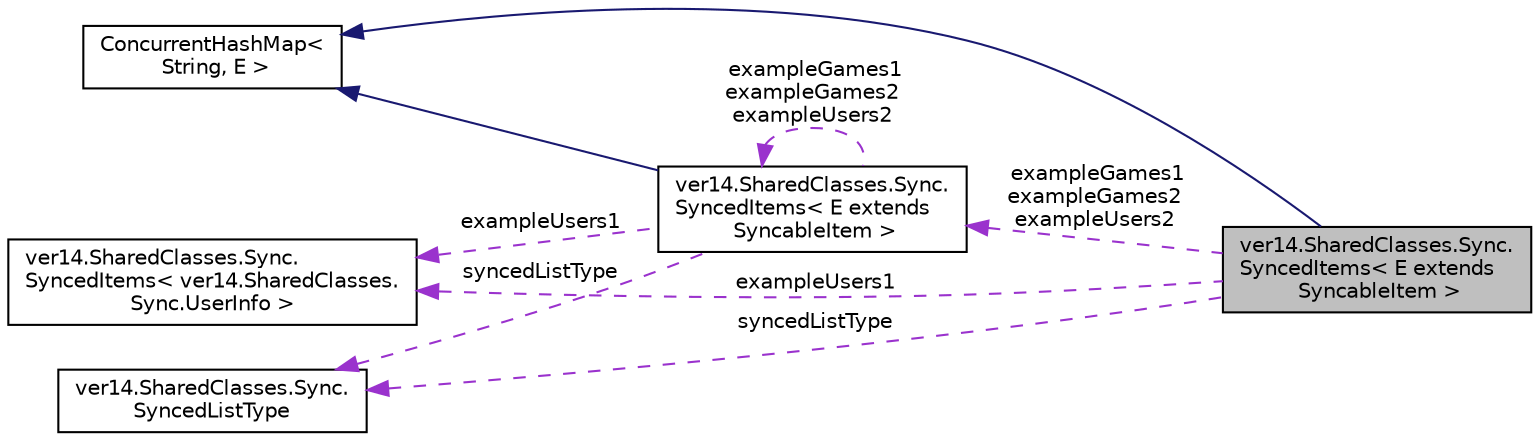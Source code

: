 digraph "ver14.SharedClasses.Sync.SyncedItems&lt; E extends SyncableItem &gt;"
{
 // LATEX_PDF_SIZE
  edge [fontname="Helvetica",fontsize="10",labelfontname="Helvetica",labelfontsize="10"];
  node [fontname="Helvetica",fontsize="10",shape=record];
  rankdir="LR";
  Node1 [label="ver14.SharedClasses.Sync.\lSyncedItems\< E extends\l SyncableItem \>",height=0.2,width=0.4,color="black", fillcolor="grey75", style="filled", fontcolor="black",tooltip=" "];
  Node2 -> Node1 [dir="back",color="midnightblue",fontsize="10",style="solid",fontname="Helvetica"];
  Node2 [label="ConcurrentHashMap\<\l String, E \>",height=0.2,width=0.4,color="black", fillcolor="white", style="filled",tooltip=" "];
  Node3 -> Node1 [dir="back",color="darkorchid3",fontsize="10",style="dashed",label=" exampleUsers1" ,fontname="Helvetica"];
  Node3 [label="ver14.SharedClasses.Sync.\lSyncedItems\< ver14.SharedClasses.\lSync.UserInfo \>",height=0.2,width=0.4,color="black", fillcolor="white", style="filled",URL="$classver14_1_1_shared_classes_1_1_sync_1_1_synced_items.html",tooltip=" "];
  Node4 -> Node1 [dir="back",color="darkorchid3",fontsize="10",style="dashed",label=" exampleGames1\nexampleGames2\nexampleUsers2" ,fontname="Helvetica"];
  Node4 [label="ver14.SharedClasses.Sync.\lSyncedItems\< E extends\l SyncableItem \>",height=0.2,width=0.4,color="black", fillcolor="white", style="filled",URL="$classver14_1_1_shared_classes_1_1_sync_1_1_synced_items.html",tooltip=" "];
  Node2 -> Node4 [dir="back",color="midnightblue",fontsize="10",style="solid",fontname="Helvetica"];
  Node3 -> Node4 [dir="back",color="darkorchid3",fontsize="10",style="dashed",label=" exampleUsers1" ,fontname="Helvetica"];
  Node4 -> Node4 [dir="back",color="darkorchid3",fontsize="10",style="dashed",label=" exampleGames1\nexampleGames2\nexampleUsers2" ,fontname="Helvetica"];
  Node5 -> Node4 [dir="back",color="darkorchid3",fontsize="10",style="dashed",label=" syncedListType" ,fontname="Helvetica"];
  Node5 [label="ver14.SharedClasses.Sync.\lSyncedListType",height=0.2,width=0.4,color="black", fillcolor="white", style="filled",URL="$enumver14_1_1_shared_classes_1_1_sync_1_1_synced_list_type.html",tooltip=" "];
  Node5 -> Node1 [dir="back",color="darkorchid3",fontsize="10",style="dashed",label=" syncedListType" ,fontname="Helvetica"];
}
